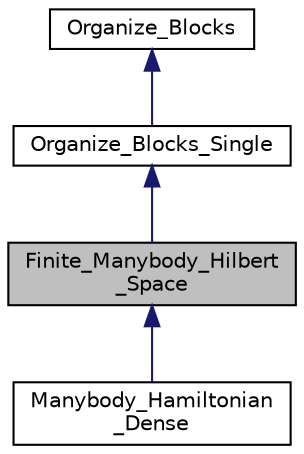 digraph "Finite_Manybody_Hilbert_Space"
{
  edge [fontname="Helvetica",fontsize="10",labelfontname="Helvetica",labelfontsize="10"];
  node [fontname="Helvetica",fontsize="10",shape=record];
  Node1 [label="Finite_Manybody_Hilbert\l_Space",height=0.2,width=0.4,color="black", fillcolor="grey75", style="filled", fontcolor="black"];
  Node2 -> Node1 [dir="back",color="midnightblue",fontsize="10",style="solid",fontname="Helvetica"];
  Node2 [label="Organize_Blocks_Single",height=0.2,width=0.4,color="black", fillcolor="white", style="filled",URL="$classOrganize__Blocks__Single.html"];
  Node3 -> Node2 [dir="back",color="midnightblue",fontsize="10",style="solid",fontname="Helvetica"];
  Node3 [label="Organize_Blocks",height=0.2,width=0.4,color="black", fillcolor="white", style="filled",URL="$classOrganize__Blocks.html"];
  Node1 -> Node4 [dir="back",color="midnightblue",fontsize="10",style="solid",fontname="Helvetica"];
  Node4 [label="Manybody_Hamiltonian\l_Dense",height=0.2,width=0.4,color="black", fillcolor="white", style="filled",URL="$classManybody__Hamiltonian__Dense.html"];
}
